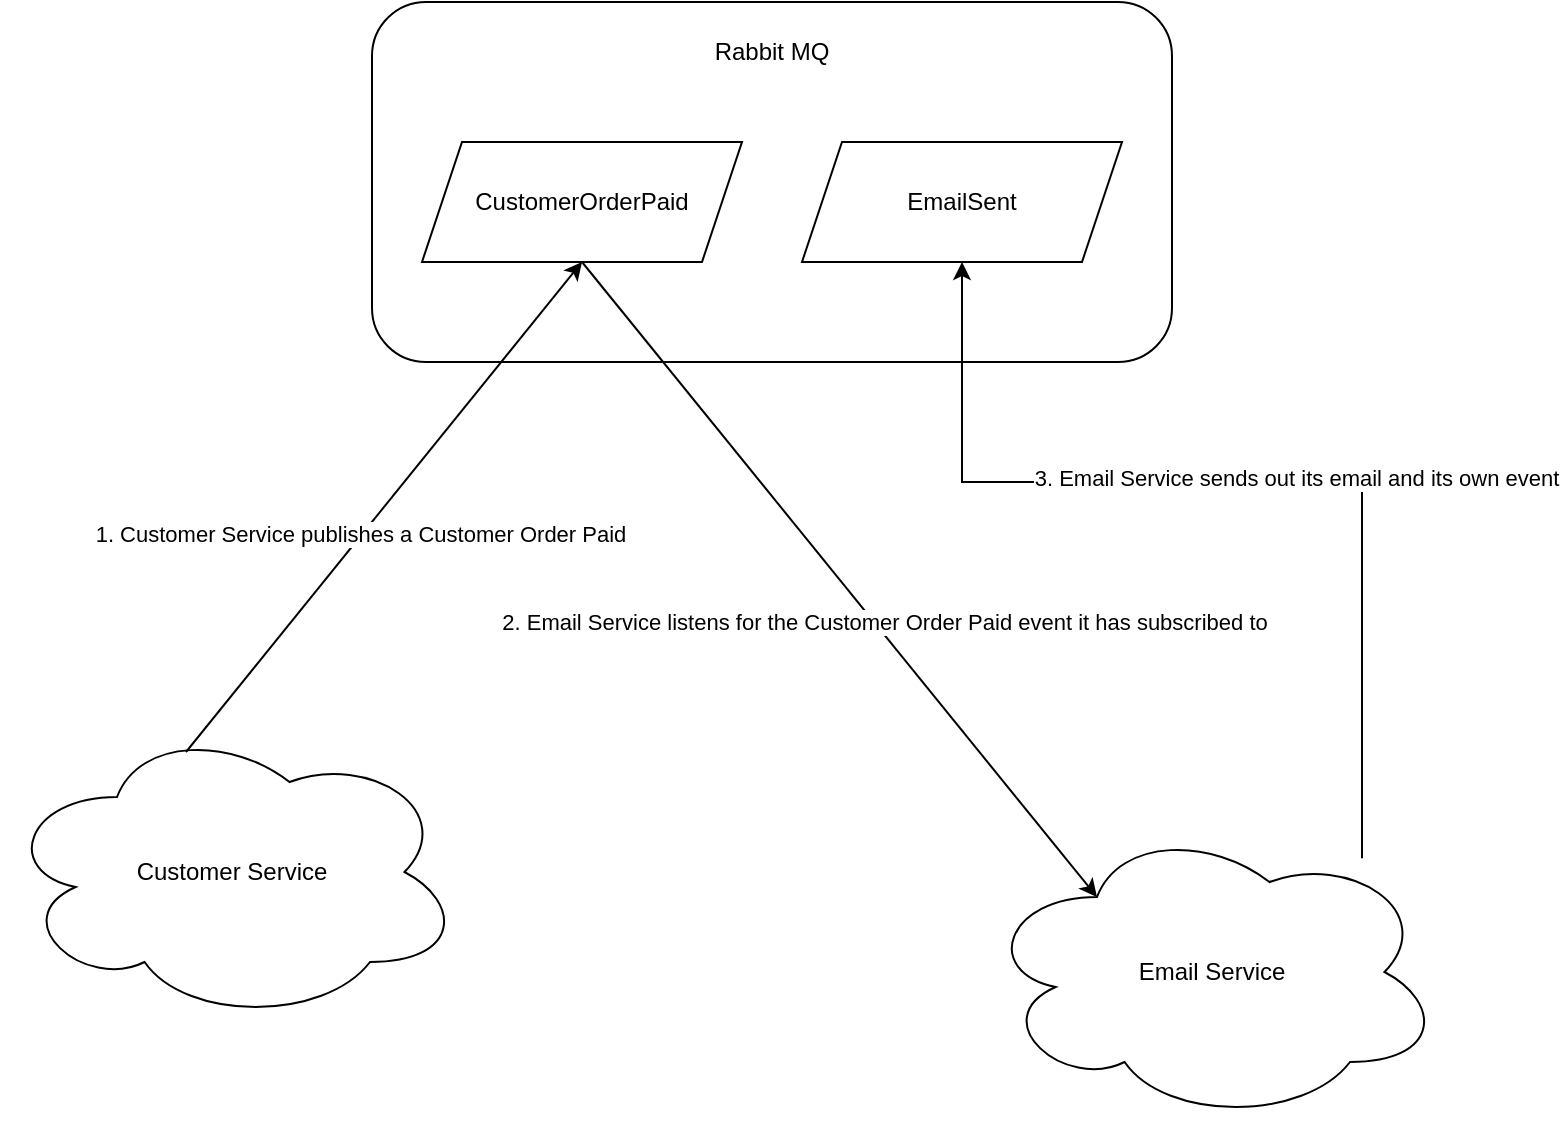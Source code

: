 <mxfile version="20.5.1" type="device"><diagram id="3Gpq0UXIbk9GPolnXRye" name="Page-1"><mxGraphModel dx="2406" dy="1457" grid="1" gridSize="10" guides="1" tooltips="1" connect="1" arrows="1" fold="1" page="1" pageScale="1" pageWidth="850" pageHeight="1100" math="0" shadow="0"><root><mxCell id="0"/><mxCell id="1" parent="0"/><mxCell id="DToUHiLnEd4W40N81pqM-10" value="" style="rounded=1;whiteSpace=wrap;html=1;" vertex="1" parent="1"><mxGeometry x="225" y="430" width="400" height="180" as="geometry"/></mxCell><mxCell id="DToUHiLnEd4W40N81pqM-1" value="Customer Service" style="ellipse;shape=cloud;whiteSpace=wrap;html=1;" vertex="1" parent="1"><mxGeometry x="40" y="790" width="230" height="150" as="geometry"/></mxCell><mxCell id="DToUHiLnEd4W40N81pqM-17" style="edgeStyle=orthogonalEdgeStyle;rounded=0;orthogonalLoop=1;jettySize=auto;html=1;" edge="1" parent="1" source="DToUHiLnEd4W40N81pqM-3" target="DToUHiLnEd4W40N81pqM-9"><mxGeometry relative="1" as="geometry"><Array as="points"><mxPoint x="720" y="670"/><mxPoint x="520" y="670"/></Array></mxGeometry></mxCell><mxCell id="DToUHiLnEd4W40N81pqM-18" value="3. Email Service sends out its email and its own event" style="edgeLabel;html=1;align=center;verticalAlign=middle;resizable=0;points=[];" vertex="1" connectable="0" parent="DToUHiLnEd4W40N81pqM-17"><mxGeometry x="-0.112" y="-2" relative="1" as="geometry"><mxPoint as="offset"/></mxGeometry></mxCell><mxCell id="DToUHiLnEd4W40N81pqM-3" value="Email Service" style="ellipse;shape=cloud;whiteSpace=wrap;html=1;" vertex="1" parent="1"><mxGeometry x="530" y="840" width="230" height="150" as="geometry"/></mxCell><mxCell id="DToUHiLnEd4W40N81pqM-6" value="CustomerOrderPaid" style="shape=parallelogram;perimeter=parallelogramPerimeter;whiteSpace=wrap;html=1;fixedSize=1;" vertex="1" parent="1"><mxGeometry x="250" y="500" width="160" height="60" as="geometry"/></mxCell><mxCell id="DToUHiLnEd4W40N81pqM-9" value="EmailSent" style="shape=parallelogram;perimeter=parallelogramPerimeter;whiteSpace=wrap;html=1;fixedSize=1;" vertex="1" parent="1"><mxGeometry x="440" y="500" width="160" height="60" as="geometry"/></mxCell><mxCell id="DToUHiLnEd4W40N81pqM-12" value="Rabbit MQ" style="text;html=1;strokeColor=none;fillColor=none;align=center;verticalAlign=middle;whiteSpace=wrap;rounded=0;" vertex="1" parent="1"><mxGeometry x="395" y="440" width="60" height="30" as="geometry"/></mxCell><mxCell id="DToUHiLnEd4W40N81pqM-13" value="" style="endArrow=classic;html=1;rounded=0;exitX=0.4;exitY=0.1;exitDx=0;exitDy=0;exitPerimeter=0;entryX=0.5;entryY=1;entryDx=0;entryDy=0;" edge="1" parent="1" source="DToUHiLnEd4W40N81pqM-1" target="DToUHiLnEd4W40N81pqM-6"><mxGeometry width="50" height="50" relative="1" as="geometry"><mxPoint x="400" y="620" as="sourcePoint"/><mxPoint x="450" y="570" as="targetPoint"/></mxGeometry></mxCell><mxCell id="DToUHiLnEd4W40N81pqM-14" value="1. Customer Service publishes a Customer Order Paid" style="edgeLabel;html=1;align=center;verticalAlign=middle;resizable=0;points=[];" vertex="1" connectable="0" parent="DToUHiLnEd4W40N81pqM-13"><mxGeometry x="-0.11" y="1" relative="1" as="geometry"><mxPoint as="offset"/></mxGeometry></mxCell><mxCell id="DToUHiLnEd4W40N81pqM-15" value="" style="endArrow=classic;html=1;rounded=0;exitX=0.5;exitY=1;exitDx=0;exitDy=0;entryX=0.25;entryY=0.25;entryDx=0;entryDy=0;entryPerimeter=0;" edge="1" parent="1" source="DToUHiLnEd4W40N81pqM-6" target="DToUHiLnEd4W40N81pqM-3"><mxGeometry width="50" height="50" relative="1" as="geometry"><mxPoint x="380" y="620" as="sourcePoint"/><mxPoint x="430" y="570" as="targetPoint"/></mxGeometry></mxCell><mxCell id="DToUHiLnEd4W40N81pqM-16" value="2. Email Service listens for the Customer Order Paid event it has subscribed to" style="edgeLabel;html=1;align=center;verticalAlign=middle;resizable=0;points=[];" vertex="1" connectable="0" parent="DToUHiLnEd4W40N81pqM-15"><mxGeometry x="-0.079" relative="1" as="geometry"><mxPoint x="32" y="34" as="offset"/></mxGeometry></mxCell></root></mxGraphModel></diagram></mxfile>